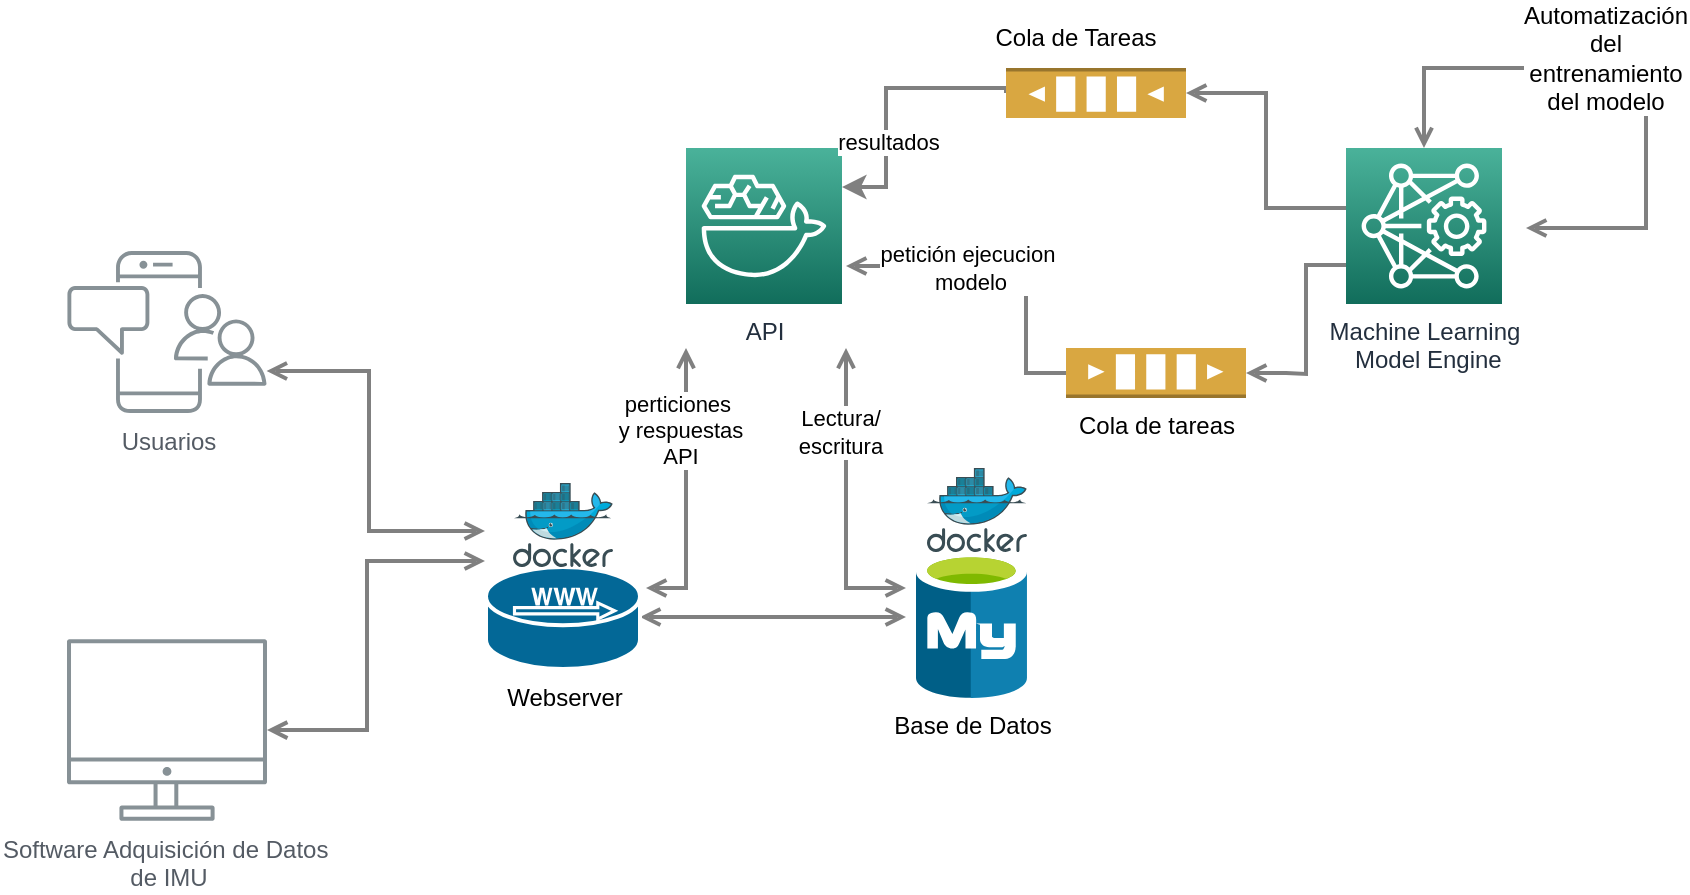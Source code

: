 <mxfile version="19.0.3" type="device"><diagram id="Ht1M8jgEwFfnCIfOTk4-" name="Page-1"><mxGraphModel dx="692" dy="433" grid="1" gridSize="10" guides="1" tooltips="1" connect="1" arrows="1" fold="1" page="1" pageScale="1" pageWidth="1169" pageHeight="827" math="0" shadow="0"><root><mxCell id="0"/><mxCell id="1" parent="0"/><mxCell id="UEzPUAAOIrF-is8g5C7q-128" style="edgeStyle=orthogonalEdgeStyle;rounded=0;orthogonalLoop=1;jettySize=auto;html=1;startArrow=open;startFill=0;endArrow=open;endFill=0;strokeWidth=2;strokeColor=#808080;" parent="1" source="UEzPUAAOIrF-is8g5C7q-109" edge="1"><mxGeometry relative="1" as="geometry"><Array as="points"><mxPoint x="310.5" y="461.5"/><mxPoint x="310.5" y="376.5"/></Array><mxPoint x="369.5" y="376.5" as="targetPoint"/></mxGeometry></mxCell><mxCell id="UEzPUAAOIrF-is8g5C7q-127" style="edgeStyle=orthogonalEdgeStyle;rounded=0;orthogonalLoop=1;jettySize=auto;html=1;startArrow=open;startFill=0;endArrow=open;endFill=0;strokeWidth=2;strokeColor=#808080;" parent="1" source="UEzPUAAOIrF-is8g5C7q-110" edge="1"><mxGeometry relative="1" as="geometry"><Array as="points"><mxPoint x="311.5" y="281.5"/><mxPoint x="311.5" y="361.5"/></Array><mxPoint x="369.5" y="361.5" as="targetPoint"/></mxGeometry></mxCell><mxCell id="UEzPUAAOIrF-is8g5C7q-129" style="edgeStyle=orthogonalEdgeStyle;rounded=0;orthogonalLoop=1;jettySize=auto;html=1;startArrow=open;startFill=0;endArrow=open;endFill=0;strokeWidth=2;strokeColor=#808080;" parent="1" edge="1"><mxGeometry relative="1" as="geometry"><Array as="points"><mxPoint x="510" y="404.5"/><mxPoint x="510" y="404.5"/></Array><mxPoint x="447" y="404.5" as="sourcePoint"/><mxPoint x="580.001" y="404.5" as="targetPoint"/></mxGeometry></mxCell><mxCell id="UEzPUAAOIrF-is8g5C7q-141" style="edgeStyle=orthogonalEdgeStyle;rounded=0;orthogonalLoop=1;jettySize=auto;html=1;startArrow=open;startFill=0;endArrow=open;endFill=0;strokeWidth=2;strokeColor=#808080;" parent="1" edge="1"><mxGeometry relative="1" as="geometry"><mxPoint x="470" y="270" as="sourcePoint"/><mxPoint x="450" y="390" as="targetPoint"/><Array as="points"><mxPoint x="470" y="270"/><mxPoint x="470" y="390"/></Array></mxGeometry></mxCell><mxCell id="kEi6rZ7xRU6JAE7OfCbo-39" value="perticiones&amp;nbsp;&lt;br&gt;y respuestas&lt;br&gt;API" style="edgeLabel;html=1;align=center;verticalAlign=middle;resizable=0;points=[];" vertex="1" connectable="0" parent="UEzPUAAOIrF-is8g5C7q-141"><mxGeometry x="-0.419" y="-3" relative="1" as="geometry"><mxPoint as="offset"/></mxGeometry></mxCell><mxCell id="UEzPUAAOIrF-is8g5C7q-109" value="Software Adquisición de Datos&amp;nbsp;&lt;br&gt;de IMU" style="outlineConnect=0;gradientColor=none;fontColor=#545B64;strokeColor=none;fillColor=#879196;dashed=0;verticalLabelPosition=bottom;verticalAlign=top;align=center;html=1;fontSize=12;fontStyle=0;aspect=fixed;shape=mxgraph.aws4.illustration_desktop;pointerEvents=1;labelBackgroundColor=#ffffff;" parent="1" vertex="1"><mxGeometry x="160.5" y="415.5" width="100" height="91" as="geometry"/></mxCell><mxCell id="UEzPUAAOIrF-is8g5C7q-110" value="Usuarios" style="outlineConnect=0;gradientColor=none;fontColor=#545B64;strokeColor=none;fillColor=#879196;dashed=0;verticalLabelPosition=bottom;verticalAlign=top;align=center;html=1;fontSize=12;fontStyle=0;aspect=fixed;shape=mxgraph.aws4.illustration_notification;pointerEvents=1;labelBackgroundColor=#ffffff;" parent="1" vertex="1"><mxGeometry x="160.5" y="221.5" width="100" height="81" as="geometry"/></mxCell><mxCell id="kEi6rZ7xRU6JAE7OfCbo-7" value="API" style="sketch=0;points=[[0,0,0],[0.25,0,0],[0.5,0,0],[0.75,0,0],[1,0,0],[0,1,0],[0.25,1,0],[0.5,1,0],[0.75,1,0],[1,1,0],[0,0.25,0],[0,0.5,0],[0,0.75,0],[1,0.25,0],[1,0.5,0],[1,0.75,0]];outlineConnect=0;fontColor=#232F3E;gradientColor=#4AB29A;gradientDirection=north;fillColor=#116D5B;strokeColor=#ffffff;dashed=0;verticalLabelPosition=bottom;verticalAlign=top;align=center;html=1;fontSize=12;fontStyle=0;aspect=fixed;shape=mxgraph.aws4.resourceIcon;resIcon=mxgraph.aws4.deep_learning_containers;" vertex="1" parent="1"><mxGeometry x="470" y="170" width="78" height="78" as="geometry"/></mxCell><mxCell id="kEi6rZ7xRU6JAE7OfCbo-8" value="Machine Learning&lt;br&gt;&amp;nbsp;Model Engine" style="sketch=0;points=[[0,0,0],[0.25,0,0],[0.5,0,0],[0.75,0,0],[1,0,0],[0,1,0],[0.25,1,0],[0.5,1,0],[0.75,1,0],[1,1,0],[0,0.25,0],[0,0.5,0],[0,0.75,0],[1,0.25,0],[1,0.5,0],[1,0.75,0]];outlineConnect=0;fontColor=#232F3E;gradientColor=#4AB29A;gradientDirection=north;fillColor=#116D5B;strokeColor=#ffffff;dashed=0;verticalLabelPosition=bottom;verticalAlign=top;align=center;html=1;fontSize=12;fontStyle=0;aspect=fixed;shape=mxgraph.aws4.resourceIcon;resIcon=mxgraph.aws4.deep_learning_amis;" vertex="1" parent="1"><mxGeometry x="800" y="170" width="78" height="78" as="geometry"/></mxCell><mxCell id="kEi6rZ7xRU6JAE7OfCbo-10" value="Webserver" style="shape=mxgraph.cisco.servers.microwebserver;html=1;pointerEvents=1;dashed=0;fillColor=#036897;strokeColor=#ffffff;strokeWidth=2;verticalLabelPosition=bottom;verticalAlign=top;align=center;outlineConnect=0;" vertex="1" parent="1"><mxGeometry x="370" y="379.5" width="77" height="51" as="geometry"/></mxCell><mxCell id="kEi6rZ7xRU6JAE7OfCbo-11" value="" style="sketch=0;aspect=fixed;html=1;points=[];align=center;image;fontSize=12;image=img/lib/mscae/Docker.svg;" vertex="1" parent="1"><mxGeometry x="383.5" y="337.5" width="50" height="42" as="geometry"/></mxCell><mxCell id="kEi6rZ7xRU6JAE7OfCbo-14" style="edgeStyle=orthogonalEdgeStyle;rounded=0;orthogonalLoop=1;jettySize=auto;html=1;startArrow=classic;startFill=1;endArrow=none;endFill=0;strokeWidth=2;strokeColor=#808080;exitX=1;exitY=0.25;exitDx=0;exitDy=0;exitPerimeter=0;entryX=1;entryY=0.5;entryDx=0;entryDy=0;entryPerimeter=0;verticalAlign=top;" edge="1" parent="1" source="kEi6rZ7xRU6JAE7OfCbo-7" target="kEi6rZ7xRU6JAE7OfCbo-43"><mxGeometry relative="1" as="geometry"><Array as="points"><mxPoint x="570" y="190"/><mxPoint x="570" y="140"/><mxPoint x="630" y="140"/></Array><mxPoint x="510.5" y="191.5" as="sourcePoint"/><mxPoint x="600" y="150" as="targetPoint"/></mxGeometry></mxCell><mxCell id="kEi6rZ7xRU6JAE7OfCbo-22" value="resultados" style="edgeLabel;html=1;align=center;verticalAlign=middle;resizable=0;points=[];" vertex="1" connectable="0" parent="kEi6rZ7xRU6JAE7OfCbo-14"><mxGeometry x="-0.331" y="-1" relative="1" as="geometry"><mxPoint as="offset"/></mxGeometry></mxCell><mxCell id="kEi6rZ7xRU6JAE7OfCbo-15" style="edgeStyle=orthogonalEdgeStyle;rounded=0;orthogonalLoop=1;jettySize=auto;html=1;startArrow=open;startFill=0;endArrow=none;endFill=0;strokeWidth=2;strokeColor=#808080;entryX=0;entryY=0.5;entryDx=0;entryDy=0;entryPerimeter=0;" edge="1" parent="1" target="kEi6rZ7xRU6JAE7OfCbo-42"><mxGeometry relative="1" as="geometry"><mxPoint x="550" y="229" as="sourcePoint"/><mxPoint x="640" y="280" as="targetPoint"/><Array as="points"><mxPoint x="580" y="229"/><mxPoint x="580" y="230"/><mxPoint x="630" y="230"/><mxPoint x="630" y="229"/><mxPoint x="640" y="229"/><mxPoint x="640" y="283"/></Array></mxGeometry></mxCell><mxCell id="kEi6rZ7xRU6JAE7OfCbo-26" value="petición ejecucion&amp;nbsp;&lt;br&gt;modelo" style="edgeLabel;html=1;align=center;verticalAlign=middle;resizable=0;points=[];" vertex="1" connectable="0" parent="kEi6rZ7xRU6JAE7OfCbo-15"><mxGeometry x="-0.239" relative="1" as="geometry"><mxPoint as="offset"/></mxGeometry></mxCell><mxCell id="kEi6rZ7xRU6JAE7OfCbo-16" value="Base de Datos" style="sketch=0;aspect=fixed;html=1;points=[];align=center;image;fontSize=12;image=img/lib/mscae/Azure_Database_for_MySQL_servers.svg;labelBackgroundColor=#FFFFFF;" vertex="1" parent="1"><mxGeometry x="585" y="372" width="55.48" height="73" as="geometry"/></mxCell><mxCell id="kEi6rZ7xRU6JAE7OfCbo-18" value="" style="sketch=0;aspect=fixed;html=1;points=[];align=center;image;fontSize=12;image=img/lib/mscae/Docker.svg;" vertex="1" parent="1"><mxGeometry x="590.48" y="330" width="50" height="42" as="geometry"/></mxCell><mxCell id="kEi6rZ7xRU6JAE7OfCbo-28" style="edgeStyle=orthogonalEdgeStyle;rounded=0;orthogonalLoop=1;jettySize=auto;html=1;startArrow=open;startFill=0;endArrow=open;endFill=0;strokeWidth=2;strokeColor=#808080;" edge="1" parent="1"><mxGeometry relative="1" as="geometry"><mxPoint x="550" y="270" as="sourcePoint"/><mxPoint x="580" y="390" as="targetPoint"/><Array as="points"><mxPoint x="550" y="390"/></Array></mxGeometry></mxCell><mxCell id="kEi6rZ7xRU6JAE7OfCbo-40" value="Lectura/&lt;br&gt;escritura" style="edgeLabel;html=1;align=center;verticalAlign=middle;resizable=0;points=[];" vertex="1" connectable="0" parent="kEi6rZ7xRU6JAE7OfCbo-28"><mxGeometry x="-0.445" y="-3" relative="1" as="geometry"><mxPoint as="offset"/></mxGeometry></mxCell><mxCell id="kEi6rZ7xRU6JAE7OfCbo-37" style="edgeStyle=orthogonalEdgeStyle;rounded=0;orthogonalLoop=1;jettySize=auto;html=1;startArrow=open;startFill=0;endArrow=open;endFill=0;strokeWidth=2;strokeColor=#808080;exitX=0.5;exitY=0;exitDx=0;exitDy=0;exitPerimeter=0;" edge="1" parent="1" source="kEi6rZ7xRU6JAE7OfCbo-8"><mxGeometry relative="1" as="geometry"><Array as="points"><mxPoint x="839" y="130"/><mxPoint x="950" y="130"/><mxPoint x="950" y="210"/></Array><mxPoint x="940.005" y="100" as="sourcePoint"/><mxPoint x="890" y="210" as="targetPoint"/></mxGeometry></mxCell><mxCell id="kEi6rZ7xRU6JAE7OfCbo-38" value="Automatización del entrenamiento del modelo" style="text;html=1;strokeColor=none;fillColor=none;align=center;verticalAlign=middle;whiteSpace=wrap;rounded=0;labelBackgroundColor=#FFFFFF;" vertex="1" parent="1"><mxGeometry x="900" y="110" width="60" height="30" as="geometry"/></mxCell><mxCell id="kEi6rZ7xRU6JAE7OfCbo-42" value="Cola de tareas" style="outlineConnect=0;dashed=0;verticalLabelPosition=bottom;verticalAlign=top;align=center;html=1;shape=mxgraph.aws3.queue;fillColor=#D9A741;gradientColor=none;labelBackgroundColor=#FFFFFF;" vertex="1" parent="1"><mxGeometry x="660" y="270" width="90" height="25" as="geometry"/></mxCell><mxCell id="kEi6rZ7xRU6JAE7OfCbo-43" value="&lt;span style=&quot;color: rgba(0, 0, 0, 0); font-family: monospace; font-size: 0px; text-align: start; background-color: rgb(248, 249, 250);&quot;&gt;ffd&lt;/span&gt;" style="outlineConnect=0;dashed=0;verticalLabelPosition=bottom;verticalAlign=top;align=center;html=1;shape=mxgraph.aws3.queue;fillColor=#D9A741;gradientColor=none;labelBackgroundColor=#FFFFFF;rotation=-180;" vertex="1" parent="1"><mxGeometry x="630" y="130" width="90" height="25" as="geometry"/></mxCell><mxCell id="kEi6rZ7xRU6JAE7OfCbo-45" value="Cola de Tareas" style="text;html=1;strokeColor=none;fillColor=none;align=center;verticalAlign=middle;whiteSpace=wrap;rounded=0;labelBackgroundColor=#FFFFFF;" vertex="1" parent="1"><mxGeometry x="610" y="100" width="110" height="30" as="geometry"/></mxCell><mxCell id="kEi6rZ7xRU6JAE7OfCbo-48" style="edgeStyle=orthogonalEdgeStyle;rounded=0;orthogonalLoop=1;jettySize=auto;html=1;startArrow=open;startFill=0;endArrow=none;endFill=0;strokeWidth=2;strokeColor=#808080;exitX=0;exitY=0.5;exitDx=0;exitDy=0;exitPerimeter=0;" edge="1" parent="1" source="kEi6rZ7xRU6JAE7OfCbo-43"><mxGeometry relative="1" as="geometry"><mxPoint x="860" y="302.5" as="sourcePoint"/><mxPoint x="800" y="200" as="targetPoint"/><Array as="points"><mxPoint x="760" y="143"/><mxPoint x="760" y="200"/><mxPoint x="800" y="200"/></Array></mxGeometry></mxCell><mxCell id="kEi6rZ7xRU6JAE7OfCbo-50" style="edgeStyle=orthogonalEdgeStyle;rounded=0;orthogonalLoop=1;jettySize=auto;html=1;startArrow=open;startFill=0;endArrow=none;endFill=0;strokeWidth=2;strokeColor=#808080;exitX=1;exitY=0.5;exitDx=0;exitDy=0;exitPerimeter=0;entryX=0;entryY=0.75;entryDx=0;entryDy=0;entryPerimeter=0;" edge="1" parent="1" source="kEi6rZ7xRU6JAE7OfCbo-42" target="kEi6rZ7xRU6JAE7OfCbo-8"><mxGeometry relative="1" as="geometry"><mxPoint x="920" y="310.5" as="sourcePoint"/><mxPoint x="900" y="430.5" as="targetPoint"/><Array as="points"><mxPoint x="770" y="283"/><mxPoint x="780" y="283"/><mxPoint x="780" y="229"/></Array></mxGeometry></mxCell></root></mxGraphModel></diagram></mxfile>